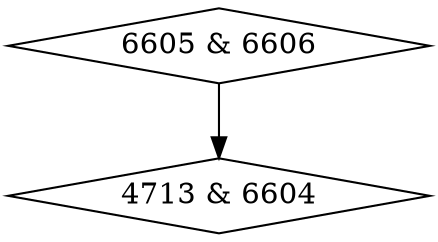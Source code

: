 digraph {
0 [label = "4713 & 6604", shape = diamond];
1 [label = "6605 & 6606", shape = diamond];
1->0;
}
